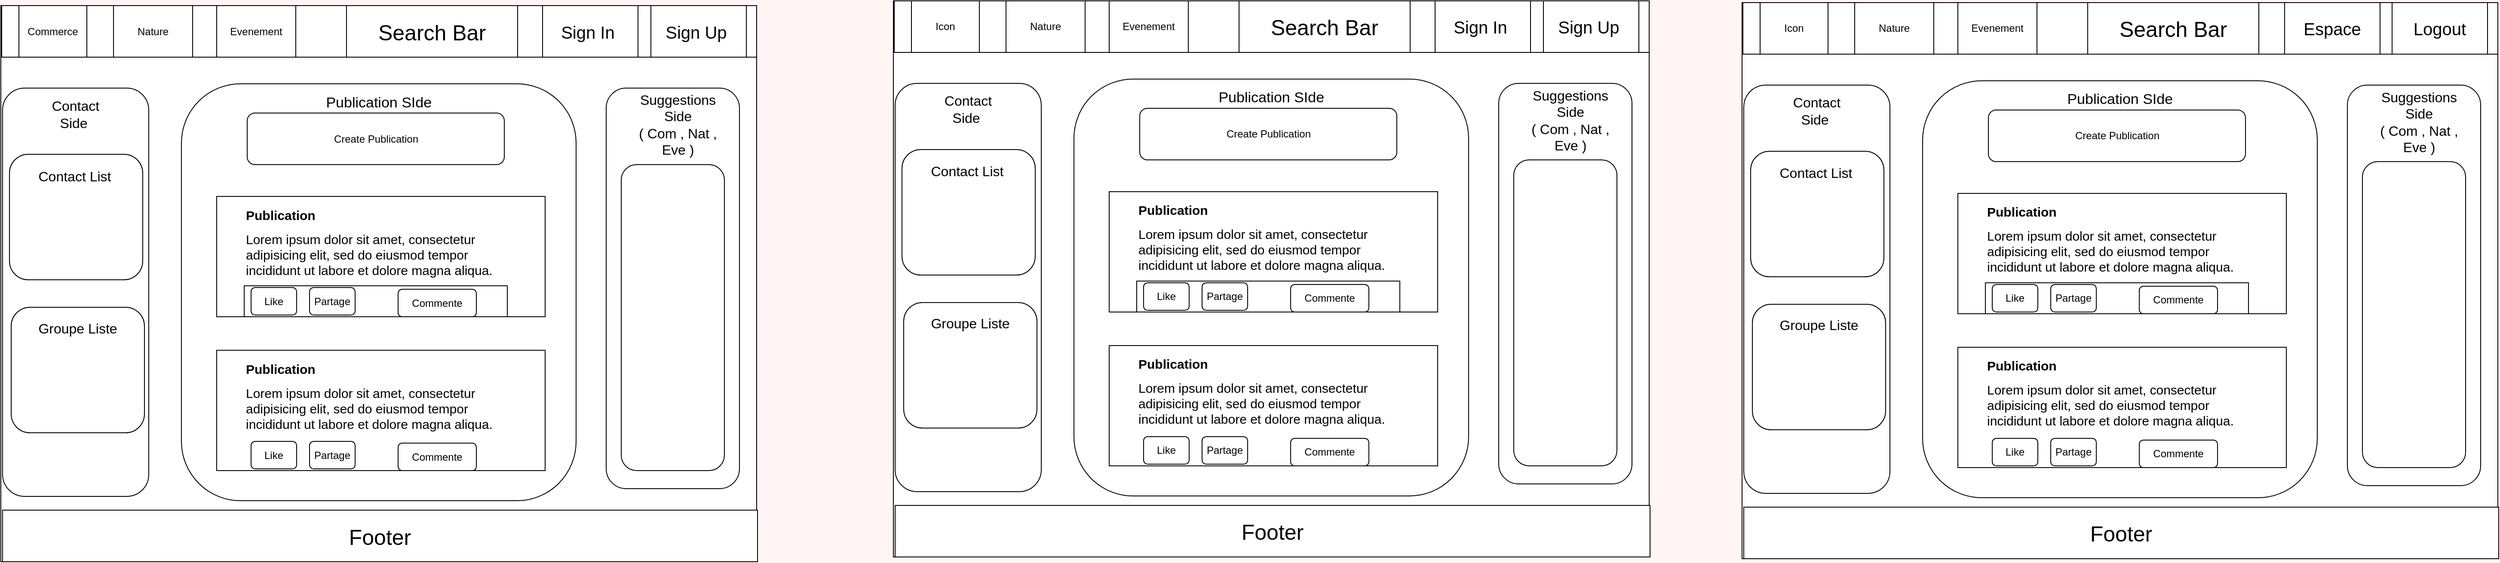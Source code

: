 <mxfile version="16.5.1" type="device" pages="4"><diagram id="fIm-o4GSuqdUkGbgK1NA" name="Home"><mxGraphModel dx="3262" dy="1688" grid="0" gridSize="10" guides="1" tooltips="1" connect="1" arrows="1" fold="1" page="0" pageScale="1" pageWidth="827" pageHeight="1169" background="#FFF5F5" math="0" shadow="0"><root><mxCell id="0"/><mxCell id="1" parent="0"/><mxCell id="oU5WX3SWKK25EKVAaxUx-1" value="" style="rounded=0;whiteSpace=wrap;html=1;" parent="1" vertex="1"><mxGeometry x="-1301" y="-661.5" width="879" height="647" as="geometry"/></mxCell><mxCell id="oU5WX3SWKK25EKVAaxUx-9" value="" style="rounded=1;whiteSpace=wrap;html=1;" parent="1" vertex="1"><mxGeometry x="-1091" y="-570.5" width="459" height="485" as="geometry"/></mxCell><mxCell id="oU5WX3SWKK25EKVAaxUx-17" value="" style="rounded=0;whiteSpace=wrap;html=1;" parent="1" vertex="1"><mxGeometry x="-1050" y="-260.5" width="382" height="140" as="geometry"/></mxCell><mxCell id="oU5WX3SWKK25EKVAaxUx-11" value="" style="rounded=0;whiteSpace=wrap;html=1;" parent="1" vertex="1"><mxGeometry x="-1050" y="-439.5" width="382" height="140" as="geometry"/></mxCell><mxCell id="oU5WX3SWKK25EKVAaxUx-2" value="&lt;font style=&quot;font-size: 25px&quot;&gt;Footer&lt;/font&gt;" style="rounded=0;whiteSpace=wrap;html=1;" parent="1" vertex="1"><mxGeometry x="-1299" y="-74.5" width="878" height="60" as="geometry"/></mxCell><mxCell id="oU5WX3SWKK25EKVAaxUx-3" value="" style="rounded=0;whiteSpace=wrap;html=1;" parent="1" vertex="1"><mxGeometry x="-1300" y="-661.5" width="878" height="60" as="geometry"/></mxCell><mxCell id="oU5WX3SWKK25EKVAaxUx-4" value="&lt;font style=&quot;font-size: 25px&quot;&gt;Search Bar&lt;/font&gt;" style="rounded=0;whiteSpace=wrap;html=1;" parent="1" vertex="1"><mxGeometry x="-899" y="-661.5" width="199" height="60" as="geometry"/></mxCell><mxCell id="oU5WX3SWKK25EKVAaxUx-5" value="&lt;font style=&quot;font-size: 20px&quot;&gt;Sign In&amp;nbsp;&lt;/font&gt;" style="rounded=0;whiteSpace=wrap;html=1;" parent="1" vertex="1"><mxGeometry x="-671" y="-661.5" width="111" height="60" as="geometry"/></mxCell><mxCell id="oU5WX3SWKK25EKVAaxUx-6" value="&lt;font style=&quot;font-size: 20px&quot;&gt;Sign Up&amp;nbsp;&lt;/font&gt;" style="rounded=0;whiteSpace=wrap;html=1;" parent="1" vertex="1"><mxGeometry x="-545" y="-661.5" width="111" height="60" as="geometry"/></mxCell><mxCell id="oU5WX3SWKK25EKVAaxUx-7" value="Commerce" style="rounded=0;whiteSpace=wrap;html=1;" parent="1" vertex="1"><mxGeometry x="-1280" y="-661.5" width="79" height="60" as="geometry"/></mxCell><mxCell id="oU5WX3SWKK25EKVAaxUx-8" value="Nature" style="rounded=0;whiteSpace=wrap;html=1;" parent="1" vertex="1"><mxGeometry x="-1170" y="-661.5" width="92" height="60" as="geometry"/></mxCell><mxCell id="oU5WX3SWKK25EKVAaxUx-10" value="&lt;h1 style=&quot;font-size: 15px&quot;&gt;&lt;span&gt;Publication&lt;/span&gt;&lt;/h1&gt;&lt;h1 style=&quot;font-size: 15px&quot;&gt;&lt;span style=&quot;font-weight: normal&quot;&gt;Lorem ipsum dolor sit amet, consectetur adipisicing elit, sed do eiusmod tempor incididunt ut labore et dolore magna aliqua.&lt;/span&gt;&lt;br&gt;&lt;/h1&gt;" style="text;html=1;strokeColor=none;fillColor=none;spacing=5;spacingTop=-20;whiteSpace=wrap;overflow=hidden;rounded=0;" parent="1" vertex="1"><mxGeometry x="-1021" y="-426.5" width="321" height="95" as="geometry"/></mxCell><mxCell id="oU5WX3SWKK25EKVAaxUx-12" value="" style="rounded=0;whiteSpace=wrap;html=1;" parent="1" vertex="1"><mxGeometry x="-1018" y="-335.5" width="306" height="36" as="geometry"/></mxCell><mxCell id="oU5WX3SWKK25EKVAaxUx-13" value="Like" style="rounded=1;whiteSpace=wrap;html=1;" parent="1" vertex="1"><mxGeometry x="-1010" y="-333.5" width="53" height="32" as="geometry"/></mxCell><mxCell id="oU5WX3SWKK25EKVAaxUx-14" value="Partage" style="rounded=1;whiteSpace=wrap;html=1;" parent="1" vertex="1"><mxGeometry x="-942" y="-333.5" width="53" height="32" as="geometry"/></mxCell><mxCell id="oU5WX3SWKK25EKVAaxUx-15" value="Commente" style="rounded=1;whiteSpace=wrap;html=1;" parent="1" vertex="1"><mxGeometry x="-839" y="-331.5" width="91" height="32" as="geometry"/></mxCell><mxCell id="oU5WX3SWKK25EKVAaxUx-16" value="&lt;h1 style=&quot;font-size: 15px&quot;&gt;&lt;span&gt;Publication&lt;/span&gt;&lt;/h1&gt;&lt;h1 style=&quot;font-size: 15px&quot;&gt;&lt;span style=&quot;font-weight: normal&quot;&gt;Lorem ipsum dolor sit amet, consectetur adipisicing elit, sed do eiusmod tempor incididunt ut labore et dolore magna aliqua.&lt;/span&gt;&lt;br&gt;&lt;/h1&gt;" style="text;html=1;strokeColor=none;fillColor=none;spacing=5;spacingTop=-20;whiteSpace=wrap;overflow=hidden;rounded=0;" parent="1" vertex="1"><mxGeometry x="-1021" y="-247.5" width="321" height="95" as="geometry"/></mxCell><mxCell id="oU5WX3SWKK25EKVAaxUx-18" value="Commente" style="rounded=1;whiteSpace=wrap;html=1;" parent="1" vertex="1"><mxGeometry x="-839" y="-152.5" width="91" height="32" as="geometry"/></mxCell><mxCell id="oU5WX3SWKK25EKVAaxUx-19" value="Partage" style="rounded=1;whiteSpace=wrap;html=1;" parent="1" vertex="1"><mxGeometry x="-942" y="-154.5" width="53" height="32" as="geometry"/></mxCell><mxCell id="oU5WX3SWKK25EKVAaxUx-20" value="Like" style="rounded=1;whiteSpace=wrap;html=1;" parent="1" vertex="1"><mxGeometry x="-1010" y="-154.5" width="53" height="32" as="geometry"/></mxCell><mxCell id="oU5WX3SWKK25EKVAaxUx-22" value="" style="rounded=1;whiteSpace=wrap;html=1;" parent="1" vertex="1"><mxGeometry x="-1299" y="-565.5" width="170" height="475" as="geometry"/></mxCell><mxCell id="oU5WX3SWKK25EKVAaxUx-23" value="&lt;font style=&quot;font-size: 16px&quot;&gt;Contact Side&amp;nbsp;&lt;/font&gt;" style="text;html=1;strokeColor=none;fillColor=none;align=center;verticalAlign=middle;whiteSpace=wrap;rounded=0;" parent="1" vertex="1"><mxGeometry x="-1258" y="-556.5" width="88" height="42" as="geometry"/></mxCell><mxCell id="oU5WX3SWKK25EKVAaxUx-24" value="" style="rounded=1;whiteSpace=wrap;html=1;" parent="1" vertex="1"><mxGeometry x="-1291" y="-488.5" width="155" height="146" as="geometry"/></mxCell><mxCell id="oU5WX3SWKK25EKVAaxUx-25" value="&lt;font style=&quot;font-size: 16px&quot;&gt;Contact List&lt;/font&gt;" style="text;html=1;strokeColor=none;fillColor=none;align=center;verticalAlign=middle;whiteSpace=wrap;rounded=0;" parent="1" vertex="1"><mxGeometry x="-1260" y="-478.5" width="90" height="30" as="geometry"/></mxCell><mxCell id="oU5WX3SWKK25EKVAaxUx-26" value="" style="rounded=1;whiteSpace=wrap;html=1;" parent="1" vertex="1"><mxGeometry x="-1289" y="-310.5" width="155" height="146" as="geometry"/></mxCell><mxCell id="oU5WX3SWKK25EKVAaxUx-27" value="&lt;font style=&quot;font-size: 16px&quot;&gt;Groupe Liste&lt;/font&gt;" style="text;html=1;strokeColor=none;fillColor=none;align=center;verticalAlign=middle;whiteSpace=wrap;rounded=0;" parent="1" vertex="1"><mxGeometry x="-1267" y="-301.5" width="111" height="30" as="geometry"/></mxCell><mxCell id="oU5WX3SWKK25EKVAaxUx-28" value="" style="rounded=1;whiteSpace=wrap;html=1;" parent="1" vertex="1"><mxGeometry x="-597" y="-565.5" width="155" height="466" as="geometry"/></mxCell><mxCell id="oU5WX3SWKK25EKVAaxUx-30" value="Evenement" style="rounded=0;whiteSpace=wrap;html=1;" parent="1" vertex="1"><mxGeometry x="-1050" y="-661.5" width="92" height="60" as="geometry"/></mxCell><mxCell id="oU5WX3SWKK25EKVAaxUx-32" value="&lt;font style=&quot;font-size: 16px&quot;&gt;Suggestions&lt;br&gt;Side&lt;br&gt;( Com , Nat , Eve )&lt;br&gt;&lt;/font&gt;" style="text;html=1;strokeColor=none;fillColor=none;align=center;verticalAlign=middle;whiteSpace=wrap;rounded=0;" parent="1" vertex="1"><mxGeometry x="-572" y="-541.5" width="117" height="37" as="geometry"/></mxCell><mxCell id="oU5WX3SWKK25EKVAaxUx-33" value="" style="rounded=1;whiteSpace=wrap;html=1;" parent="1" vertex="1"><mxGeometry x="-579.5" y="-476.5" width="120" height="356" as="geometry"/></mxCell><mxCell id="oU5WX3SWKK25EKVAaxUx-34" value="Create Publication" style="rounded=1;whiteSpace=wrap;html=1;" parent="1" vertex="1"><mxGeometry x="-1014.5" y="-536.5" width="299" height="60" as="geometry"/></mxCell><mxCell id="lrQUJkQ8D4ShBJaGp-U8-1" value="&lt;font style=&quot;font-size: 17px&quot;&gt;Publication SIde&amp;nbsp;&lt;/font&gt;" style="text;html=1;strokeColor=none;fillColor=none;align=center;verticalAlign=middle;whiteSpace=wrap;rounded=0;" parent="1" vertex="1"><mxGeometry x="-929" y="-563.5" width="140" height="30" as="geometry"/></mxCell><mxCell id="Ko6sZoH1hBbGs67QNxHZ-1" value="" style="rounded=0;whiteSpace=wrap;html=1;" parent="1" vertex="1"><mxGeometry x="-263" y="-667" width="879" height="647" as="geometry"/></mxCell><mxCell id="Ko6sZoH1hBbGs67QNxHZ-2" value="" style="rounded=1;whiteSpace=wrap;html=1;" parent="1" vertex="1"><mxGeometry x="-53" y="-576" width="459" height="485" as="geometry"/></mxCell><mxCell id="Ko6sZoH1hBbGs67QNxHZ-3" value="" style="rounded=0;whiteSpace=wrap;html=1;" parent="1" vertex="1"><mxGeometry x="-12" y="-266" width="382" height="140" as="geometry"/></mxCell><mxCell id="Ko6sZoH1hBbGs67QNxHZ-4" value="" style="rounded=0;whiteSpace=wrap;html=1;" parent="1" vertex="1"><mxGeometry x="-12" y="-445" width="382" height="140" as="geometry"/></mxCell><mxCell id="Ko6sZoH1hBbGs67QNxHZ-5" value="&lt;font style=&quot;font-size: 25px&quot;&gt;Footer&lt;/font&gt;" style="rounded=0;whiteSpace=wrap;html=1;" parent="1" vertex="1"><mxGeometry x="-261" y="-80" width="878" height="60" as="geometry"/></mxCell><mxCell id="Ko6sZoH1hBbGs67QNxHZ-6" value="" style="rounded=0;whiteSpace=wrap;html=1;" parent="1" vertex="1"><mxGeometry x="-262" y="-667" width="878" height="60" as="geometry"/></mxCell><mxCell id="Ko6sZoH1hBbGs67QNxHZ-7" value="&lt;font style=&quot;font-size: 25px&quot;&gt;Search Bar&lt;/font&gt;" style="rounded=0;whiteSpace=wrap;html=1;" parent="1" vertex="1"><mxGeometry x="139" y="-667" width="199" height="60" as="geometry"/></mxCell><mxCell id="Ko6sZoH1hBbGs67QNxHZ-8" value="&lt;font style=&quot;font-size: 20px&quot;&gt;Sign In&amp;nbsp;&lt;/font&gt;" style="rounded=0;whiteSpace=wrap;html=1;" parent="1" vertex="1"><mxGeometry x="367" y="-667" width="111" height="60" as="geometry"/></mxCell><mxCell id="Ko6sZoH1hBbGs67QNxHZ-9" value="&lt;font style=&quot;font-size: 20px&quot;&gt;Sign Up&amp;nbsp;&lt;/font&gt;" style="rounded=0;whiteSpace=wrap;html=1;" parent="1" vertex="1"><mxGeometry x="493" y="-667" width="111" height="60" as="geometry"/></mxCell><mxCell id="Ko6sZoH1hBbGs67QNxHZ-10" value="Icon" style="rounded=0;whiteSpace=wrap;html=1;" parent="1" vertex="1"><mxGeometry x="-242" y="-667" width="79" height="60" as="geometry"/></mxCell><mxCell id="Ko6sZoH1hBbGs67QNxHZ-11" value="Nature" style="rounded=0;whiteSpace=wrap;html=1;" parent="1" vertex="1"><mxGeometry x="-132" y="-667" width="92" height="60" as="geometry"/></mxCell><mxCell id="Ko6sZoH1hBbGs67QNxHZ-12" value="&lt;h1 style=&quot;font-size: 15px&quot;&gt;&lt;span&gt;Publication&lt;/span&gt;&lt;/h1&gt;&lt;h1 style=&quot;font-size: 15px&quot;&gt;&lt;span style=&quot;font-weight: normal&quot;&gt;Lorem ipsum dolor sit amet, consectetur adipisicing elit, sed do eiusmod tempor incididunt ut labore et dolore magna aliqua.&lt;/span&gt;&lt;br&gt;&lt;/h1&gt;" style="text;html=1;strokeColor=none;fillColor=none;spacing=5;spacingTop=-20;whiteSpace=wrap;overflow=hidden;rounded=0;" parent="1" vertex="1"><mxGeometry x="17" y="-432" width="321" height="95" as="geometry"/></mxCell><mxCell id="Ko6sZoH1hBbGs67QNxHZ-13" value="" style="rounded=0;whiteSpace=wrap;html=1;" parent="1" vertex="1"><mxGeometry x="20" y="-341" width="306" height="36" as="geometry"/></mxCell><mxCell id="Ko6sZoH1hBbGs67QNxHZ-14" value="Like" style="rounded=1;whiteSpace=wrap;html=1;" parent="1" vertex="1"><mxGeometry x="28" y="-339" width="53" height="32" as="geometry"/></mxCell><mxCell id="Ko6sZoH1hBbGs67QNxHZ-15" value="Partage" style="rounded=1;whiteSpace=wrap;html=1;" parent="1" vertex="1"><mxGeometry x="96" y="-339" width="53" height="32" as="geometry"/></mxCell><mxCell id="Ko6sZoH1hBbGs67QNxHZ-16" value="Commente" style="rounded=1;whiteSpace=wrap;html=1;" parent="1" vertex="1"><mxGeometry x="199" y="-337" width="91" height="32" as="geometry"/></mxCell><mxCell id="Ko6sZoH1hBbGs67QNxHZ-17" value="&lt;h1 style=&quot;font-size: 15px&quot;&gt;&lt;span&gt;Publication&lt;/span&gt;&lt;/h1&gt;&lt;h1 style=&quot;font-size: 15px&quot;&gt;&lt;span style=&quot;font-weight: normal&quot;&gt;Lorem ipsum dolor sit amet, consectetur adipisicing elit, sed do eiusmod tempor incididunt ut labore et dolore magna aliqua.&lt;/span&gt;&lt;br&gt;&lt;/h1&gt;" style="text;html=1;strokeColor=none;fillColor=none;spacing=5;spacingTop=-20;whiteSpace=wrap;overflow=hidden;rounded=0;" parent="1" vertex="1"><mxGeometry x="17" y="-253" width="321" height="95" as="geometry"/></mxCell><mxCell id="Ko6sZoH1hBbGs67QNxHZ-18" value="Commente" style="rounded=1;whiteSpace=wrap;html=1;" parent="1" vertex="1"><mxGeometry x="199" y="-158" width="91" height="32" as="geometry"/></mxCell><mxCell id="Ko6sZoH1hBbGs67QNxHZ-19" value="Partage" style="rounded=1;whiteSpace=wrap;html=1;" parent="1" vertex="1"><mxGeometry x="96" y="-160" width="53" height="32" as="geometry"/></mxCell><mxCell id="Ko6sZoH1hBbGs67QNxHZ-20" value="Like" style="rounded=1;whiteSpace=wrap;html=1;" parent="1" vertex="1"><mxGeometry x="28" y="-160" width="53" height="32" as="geometry"/></mxCell><mxCell id="Ko6sZoH1hBbGs67QNxHZ-21" value="" style="rounded=1;whiteSpace=wrap;html=1;" parent="1" vertex="1"><mxGeometry x="-261" y="-571" width="170" height="475" as="geometry"/></mxCell><mxCell id="Ko6sZoH1hBbGs67QNxHZ-22" value="&lt;font style=&quot;font-size: 16px&quot;&gt;Contact Side&amp;nbsp;&lt;/font&gt;" style="text;html=1;strokeColor=none;fillColor=none;align=center;verticalAlign=middle;whiteSpace=wrap;rounded=0;" parent="1" vertex="1"><mxGeometry x="-220" y="-562" width="88" height="42" as="geometry"/></mxCell><mxCell id="Ko6sZoH1hBbGs67QNxHZ-23" value="" style="rounded=1;whiteSpace=wrap;html=1;" parent="1" vertex="1"><mxGeometry x="-253" y="-494" width="155" height="146" as="geometry"/></mxCell><mxCell id="Ko6sZoH1hBbGs67QNxHZ-24" value="&lt;font style=&quot;font-size: 16px&quot;&gt;Contact List&lt;/font&gt;" style="text;html=1;strokeColor=none;fillColor=none;align=center;verticalAlign=middle;whiteSpace=wrap;rounded=0;" parent="1" vertex="1"><mxGeometry x="-222" y="-484" width="90" height="30" as="geometry"/></mxCell><mxCell id="Ko6sZoH1hBbGs67QNxHZ-25" value="" style="rounded=1;whiteSpace=wrap;html=1;" parent="1" vertex="1"><mxGeometry x="-251" y="-316" width="155" height="146" as="geometry"/></mxCell><mxCell id="Ko6sZoH1hBbGs67QNxHZ-26" value="&lt;font style=&quot;font-size: 16px&quot;&gt;Groupe Liste&lt;/font&gt;" style="text;html=1;strokeColor=none;fillColor=none;align=center;verticalAlign=middle;whiteSpace=wrap;rounded=0;" parent="1" vertex="1"><mxGeometry x="-229" y="-307" width="111" height="30" as="geometry"/></mxCell><mxCell id="Ko6sZoH1hBbGs67QNxHZ-27" value="" style="rounded=1;whiteSpace=wrap;html=1;" parent="1" vertex="1"><mxGeometry x="441" y="-571" width="155" height="466" as="geometry"/></mxCell><mxCell id="Ko6sZoH1hBbGs67QNxHZ-28" value="Evenement" style="rounded=0;whiteSpace=wrap;html=1;" parent="1" vertex="1"><mxGeometry x="-12" y="-667" width="92" height="60" as="geometry"/></mxCell><mxCell id="Ko6sZoH1hBbGs67QNxHZ-29" value="&lt;font style=&quot;font-size: 16px&quot;&gt;Suggestions&lt;br&gt;Side&lt;br&gt;( Com , Nat , Eve )&lt;br&gt;&lt;/font&gt;" style="text;html=1;strokeColor=none;fillColor=none;align=center;verticalAlign=middle;whiteSpace=wrap;rounded=0;" parent="1" vertex="1"><mxGeometry x="466" y="-547" width="117" height="37" as="geometry"/></mxCell><mxCell id="Ko6sZoH1hBbGs67QNxHZ-30" value="" style="rounded=1;whiteSpace=wrap;html=1;" parent="1" vertex="1"><mxGeometry x="458.5" y="-482" width="120" height="356" as="geometry"/></mxCell><mxCell id="Ko6sZoH1hBbGs67QNxHZ-31" value="Create Publication" style="rounded=1;whiteSpace=wrap;html=1;" parent="1" vertex="1"><mxGeometry x="23.5" y="-542" width="299" height="60" as="geometry"/></mxCell><mxCell id="Ko6sZoH1hBbGs67QNxHZ-32" value="&lt;font style=&quot;font-size: 17px&quot;&gt;Publication SIde&amp;nbsp;&lt;/font&gt;" style="text;html=1;strokeColor=none;fillColor=none;align=center;verticalAlign=middle;whiteSpace=wrap;rounded=0;" parent="1" vertex="1"><mxGeometry x="109" y="-569" width="140" height="30" as="geometry"/></mxCell><mxCell id="Ko6sZoH1hBbGs67QNxHZ-33" value="" style="rounded=0;whiteSpace=wrap;html=1;" parent="1" vertex="1"><mxGeometry x="724" y="-665" width="879" height="647" as="geometry"/></mxCell><mxCell id="Ko6sZoH1hBbGs67QNxHZ-34" value="" style="rounded=1;whiteSpace=wrap;html=1;" parent="1" vertex="1"><mxGeometry x="934" y="-574" width="459" height="485" as="geometry"/></mxCell><mxCell id="Ko6sZoH1hBbGs67QNxHZ-35" value="" style="rounded=0;whiteSpace=wrap;html=1;" parent="1" vertex="1"><mxGeometry x="975" y="-264" width="382" height="140" as="geometry"/></mxCell><mxCell id="Ko6sZoH1hBbGs67QNxHZ-36" value="" style="rounded=0;whiteSpace=wrap;html=1;" parent="1" vertex="1"><mxGeometry x="975" y="-443" width="382" height="140" as="geometry"/></mxCell><mxCell id="Ko6sZoH1hBbGs67QNxHZ-37" value="&lt;font style=&quot;font-size: 25px&quot;&gt;Footer&lt;/font&gt;" style="rounded=0;whiteSpace=wrap;html=1;" parent="1" vertex="1"><mxGeometry x="726" y="-78" width="878" height="60" as="geometry"/></mxCell><mxCell id="Ko6sZoH1hBbGs67QNxHZ-38" value="" style="rounded=0;whiteSpace=wrap;html=1;" parent="1" vertex="1"><mxGeometry x="725" y="-665" width="878" height="60" as="geometry"/></mxCell><mxCell id="Ko6sZoH1hBbGs67QNxHZ-39" value="&lt;font style=&quot;font-size: 25px&quot;&gt;Search Bar&lt;/font&gt;" style="rounded=0;whiteSpace=wrap;html=1;" parent="1" vertex="1"><mxGeometry x="1126" y="-665" width="199" height="60" as="geometry"/></mxCell><mxCell id="Ko6sZoH1hBbGs67QNxHZ-40" value="&lt;font style=&quot;font-size: 20px&quot;&gt;Espace&lt;/font&gt;" style="rounded=0;whiteSpace=wrap;html=1;" parent="1" vertex="1"><mxGeometry x="1355" y="-665" width="111" height="60" as="geometry"/></mxCell><mxCell id="Ko6sZoH1hBbGs67QNxHZ-41" value="&lt;font style=&quot;font-size: 20px&quot;&gt;Logout&lt;/font&gt;" style="rounded=0;whiteSpace=wrap;html=1;" parent="1" vertex="1"><mxGeometry x="1480" y="-665" width="111" height="60" as="geometry"/></mxCell><mxCell id="Ko6sZoH1hBbGs67QNxHZ-42" value="Icon" style="rounded=0;whiteSpace=wrap;html=1;" parent="1" vertex="1"><mxGeometry x="745" y="-665" width="79" height="60" as="geometry"/></mxCell><mxCell id="Ko6sZoH1hBbGs67QNxHZ-43" value="Nature" style="rounded=0;whiteSpace=wrap;html=1;" parent="1" vertex="1"><mxGeometry x="855" y="-665" width="92" height="60" as="geometry"/></mxCell><mxCell id="Ko6sZoH1hBbGs67QNxHZ-44" value="&lt;h1 style=&quot;font-size: 15px&quot;&gt;&lt;span&gt;Publication&lt;/span&gt;&lt;/h1&gt;&lt;h1 style=&quot;font-size: 15px&quot;&gt;&lt;span style=&quot;font-weight: normal&quot;&gt;Lorem ipsum dolor sit amet, consectetur adipisicing elit, sed do eiusmod tempor incididunt ut labore et dolore magna aliqua.&lt;/span&gt;&lt;br&gt;&lt;/h1&gt;" style="text;html=1;strokeColor=none;fillColor=none;spacing=5;spacingTop=-20;whiteSpace=wrap;overflow=hidden;rounded=0;" parent="1" vertex="1"><mxGeometry x="1004" y="-430" width="321" height="95" as="geometry"/></mxCell><mxCell id="Ko6sZoH1hBbGs67QNxHZ-45" value="" style="rounded=0;whiteSpace=wrap;html=1;" parent="1" vertex="1"><mxGeometry x="1007" y="-339" width="306" height="36" as="geometry"/></mxCell><mxCell id="Ko6sZoH1hBbGs67QNxHZ-46" value="Like" style="rounded=1;whiteSpace=wrap;html=1;" parent="1" vertex="1"><mxGeometry x="1015" y="-337" width="53" height="32" as="geometry"/></mxCell><mxCell id="Ko6sZoH1hBbGs67QNxHZ-47" value="Partage" style="rounded=1;whiteSpace=wrap;html=1;" parent="1" vertex="1"><mxGeometry x="1083" y="-337" width="53" height="32" as="geometry"/></mxCell><mxCell id="Ko6sZoH1hBbGs67QNxHZ-48" value="Commente" style="rounded=1;whiteSpace=wrap;html=1;" parent="1" vertex="1"><mxGeometry x="1186" y="-335" width="91" height="32" as="geometry"/></mxCell><mxCell id="Ko6sZoH1hBbGs67QNxHZ-49" value="&lt;h1 style=&quot;font-size: 15px&quot;&gt;&lt;span&gt;Publication&lt;/span&gt;&lt;/h1&gt;&lt;h1 style=&quot;font-size: 15px&quot;&gt;&lt;span style=&quot;font-weight: normal&quot;&gt;Lorem ipsum dolor sit amet, consectetur adipisicing elit, sed do eiusmod tempor incididunt ut labore et dolore magna aliqua.&lt;/span&gt;&lt;br&gt;&lt;/h1&gt;" style="text;html=1;strokeColor=none;fillColor=none;spacing=5;spacingTop=-20;whiteSpace=wrap;overflow=hidden;rounded=0;" parent="1" vertex="1"><mxGeometry x="1004" y="-251" width="321" height="95" as="geometry"/></mxCell><mxCell id="Ko6sZoH1hBbGs67QNxHZ-50" value="Commente" style="rounded=1;whiteSpace=wrap;html=1;" parent="1" vertex="1"><mxGeometry x="1186" y="-156" width="91" height="32" as="geometry"/></mxCell><mxCell id="Ko6sZoH1hBbGs67QNxHZ-51" value="Partage" style="rounded=1;whiteSpace=wrap;html=1;" parent="1" vertex="1"><mxGeometry x="1083" y="-158" width="53" height="32" as="geometry"/></mxCell><mxCell id="Ko6sZoH1hBbGs67QNxHZ-52" value="Like" style="rounded=1;whiteSpace=wrap;html=1;" parent="1" vertex="1"><mxGeometry x="1015" y="-158" width="53" height="32" as="geometry"/></mxCell><mxCell id="Ko6sZoH1hBbGs67QNxHZ-53" value="" style="rounded=1;whiteSpace=wrap;html=1;" parent="1" vertex="1"><mxGeometry x="726" y="-569" width="170" height="475" as="geometry"/></mxCell><mxCell id="Ko6sZoH1hBbGs67QNxHZ-54" value="&lt;font style=&quot;font-size: 16px&quot;&gt;Contact Side&amp;nbsp;&lt;/font&gt;" style="text;html=1;strokeColor=none;fillColor=none;align=center;verticalAlign=middle;whiteSpace=wrap;rounded=0;" parent="1" vertex="1"><mxGeometry x="767" y="-560" width="88" height="42" as="geometry"/></mxCell><mxCell id="Ko6sZoH1hBbGs67QNxHZ-55" value="" style="rounded=1;whiteSpace=wrap;html=1;" parent="1" vertex="1"><mxGeometry x="734" y="-492" width="155" height="146" as="geometry"/></mxCell><mxCell id="Ko6sZoH1hBbGs67QNxHZ-56" value="&lt;font style=&quot;font-size: 16px&quot;&gt;Contact List&lt;/font&gt;" style="text;html=1;strokeColor=none;fillColor=none;align=center;verticalAlign=middle;whiteSpace=wrap;rounded=0;" parent="1" vertex="1"><mxGeometry x="765" y="-482" width="90" height="30" as="geometry"/></mxCell><mxCell id="Ko6sZoH1hBbGs67QNxHZ-57" value="" style="rounded=1;whiteSpace=wrap;html=1;" parent="1" vertex="1"><mxGeometry x="736" y="-314" width="155" height="146" as="geometry"/></mxCell><mxCell id="Ko6sZoH1hBbGs67QNxHZ-58" value="&lt;font style=&quot;font-size: 16px&quot;&gt;Groupe Liste&lt;/font&gt;" style="text;html=1;strokeColor=none;fillColor=none;align=center;verticalAlign=middle;whiteSpace=wrap;rounded=0;" parent="1" vertex="1"><mxGeometry x="758" y="-305" width="111" height="30" as="geometry"/></mxCell><mxCell id="Ko6sZoH1hBbGs67QNxHZ-59" value="" style="rounded=1;whiteSpace=wrap;html=1;" parent="1" vertex="1"><mxGeometry x="1428" y="-569" width="155" height="466" as="geometry"/></mxCell><mxCell id="Ko6sZoH1hBbGs67QNxHZ-60" value="Evenement" style="rounded=0;whiteSpace=wrap;html=1;" parent="1" vertex="1"><mxGeometry x="975" y="-665" width="92" height="60" as="geometry"/></mxCell><mxCell id="Ko6sZoH1hBbGs67QNxHZ-61" value="&lt;font style=&quot;font-size: 16px&quot;&gt;Suggestions&lt;br&gt;Side&lt;br&gt;( Com , Nat , Eve )&lt;br&gt;&lt;/font&gt;" style="text;html=1;strokeColor=none;fillColor=none;align=center;verticalAlign=middle;whiteSpace=wrap;rounded=0;" parent="1" vertex="1"><mxGeometry x="1453" y="-545" width="117" height="37" as="geometry"/></mxCell><mxCell id="Ko6sZoH1hBbGs67QNxHZ-62" value="" style="rounded=1;whiteSpace=wrap;html=1;" parent="1" vertex="1"><mxGeometry x="1445.5" y="-480" width="120" height="356" as="geometry"/></mxCell><mxCell id="Ko6sZoH1hBbGs67QNxHZ-63" value="Create Publication" style="rounded=1;whiteSpace=wrap;html=1;" parent="1" vertex="1"><mxGeometry x="1010.5" y="-540" width="299" height="60" as="geometry"/></mxCell><mxCell id="Ko6sZoH1hBbGs67QNxHZ-64" value="&lt;font style=&quot;font-size: 17px&quot;&gt;Publication SIde&amp;nbsp;&lt;/font&gt;" style="text;html=1;strokeColor=none;fillColor=none;align=center;verticalAlign=middle;whiteSpace=wrap;rounded=0;" parent="1" vertex="1"><mxGeometry x="1096" y="-567" width="140" height="30" as="geometry"/></mxCell></root></mxGraphModel></diagram><diagram id="mFEzlpPhqgSWEVRNPIoO" name="Accueil"><mxGraphModel dx="2062" dy="1288" grid="0" gridSize="10" guides="1" tooltips="1" connect="1" arrows="1" fold="1" page="0" pageScale="1" pageWidth="827" pageHeight="1169" math="0" shadow="0"><root><mxCell id="9gA7Doy-MipJl7nizF1x-0"/><mxCell id="9gA7Doy-MipJl7nizF1x-1" parent="9gA7Doy-MipJl7nizF1x-0"/><mxCell id="9gA7Doy-MipJl7nizF1x-2" value="" style="rounded=1;whiteSpace=wrap;html=1;" parent="9gA7Doy-MipJl7nizF1x-1" vertex="1"><mxGeometry x="-34" y="-359" width="1050" height="1050" as="geometry"/></mxCell><mxCell id="sFxGGBleVX9dJwdDqlDW-0" style="edgeStyle=orthogonalEdgeStyle;rounded=0;orthogonalLoop=1;jettySize=auto;html=1;exitX=1;exitY=0.5;exitDx=0;exitDy=0;entryX=0;entryY=0.5;entryDx=0;entryDy=0;" parent="9gA7Doy-MipJl7nizF1x-1" source="9gA7Doy-MipJl7nizF1x-3" target="9gA7Doy-MipJl7nizF1x-7" edge="1"><mxGeometry relative="1" as="geometry"/></mxCell><mxCell id="sFxGGBleVX9dJwdDqlDW-1" style="edgeStyle=orthogonalEdgeStyle;rounded=0;orthogonalLoop=1;jettySize=auto;html=1;exitX=1;exitY=0.5;exitDx=0;exitDy=0;entryX=0;entryY=0.5;entryDx=0;entryDy=0;" parent="9gA7Doy-MipJl7nizF1x-1" source="9gA7Doy-MipJl7nizF1x-3" target="9gA7Doy-MipJl7nizF1x-8" edge="1"><mxGeometry relative="1" as="geometry"><Array as="points"><mxPoint x="230" y="112"/><mxPoint x="230" y="58"/></Array></mxGeometry></mxCell><mxCell id="sFxGGBleVX9dJwdDqlDW-2" style="edgeStyle=orthogonalEdgeStyle;rounded=0;orthogonalLoop=1;jettySize=auto;html=1;exitX=1;exitY=0.5;exitDx=0;exitDy=0;entryX=0;entryY=0.5;entryDx=0;entryDy=0;" parent="9gA7Doy-MipJl7nizF1x-1" source="9gA7Doy-MipJl7nizF1x-3" target="9gA7Doy-MipJl7nizF1x-9" edge="1"><mxGeometry relative="1" as="geometry"/></mxCell><mxCell id="9gA7Doy-MipJl7nizF1x-3" value="Home&lt;br&gt;Consulter les derniers Publications Public" style="ellipse;whiteSpace=wrap;html=1;" parent="9gA7Doy-MipJl7nizF1x-1" vertex="1"><mxGeometry x="-1" y="68" width="184" height="88" as="geometry"/></mxCell><mxCell id="9gA7Doy-MipJl7nizF1x-5" style="edgeStyle=orthogonalEdgeStyle;rounded=0;orthogonalLoop=1;jettySize=auto;html=1;exitX=1;exitY=0.333;exitDx=0;exitDy=0;exitPerimeter=0;entryX=0;entryY=0.5;entryDx=0;entryDy=0;" parent="9gA7Doy-MipJl7nizF1x-1" source="9gA7Doy-MipJl7nizF1x-4" target="9gA7Doy-MipJl7nizF1x-3" edge="1"><mxGeometry relative="1" as="geometry"/></mxCell><mxCell id="9gA7Doy-MipJl7nizF1x-4" value="User" style="shape=umlActor;verticalLabelPosition=bottom;verticalAlign=top;html=1;outlineConnect=0;" parent="9gA7Doy-MipJl7nizF1x-1" vertex="1"><mxGeometry x="-265" y="17" width="97" height="170" as="geometry"/></mxCell><mxCell id="8_SqDOCzOAFHTf8Mitgj-0" style="rounded=0;orthogonalLoop=1;jettySize=auto;html=1;exitX=1;exitY=0;exitDx=0;exitDy=0;entryX=0;entryY=1;entryDx=0;entryDy=0;dashed=1;" parent="9gA7Doy-MipJl7nizF1x-1" source="9gA7Doy-MipJl7nizF1x-7" target="sFxGGBleVX9dJwdDqlDW-8" edge="1"><mxGeometry relative="1" as="geometry"/></mxCell><mxCell id="9gA7Doy-MipJl7nizF1x-7" value="Créer une publication" style="ellipse;whiteSpace=wrap;html=1;" parent="9gA7Doy-MipJl7nizF1x-1" vertex="1"><mxGeometry x="278" y="-109" width="184" height="88" as="geometry"/></mxCell><mxCell id="0lk3CS8eDT25ZA3xxFUR-1" style="edgeStyle=orthogonalEdgeStyle;rounded=0;orthogonalLoop=1;jettySize=auto;html=1;exitX=1;exitY=0.5;exitDx=0;exitDy=0;entryX=0;entryY=0.5;entryDx=0;entryDy=0;" parent="9gA7Doy-MipJl7nizF1x-1" source="9gA7Doy-MipJl7nizF1x-8" target="0lk3CS8eDT25ZA3xxFUR-0" edge="1"><mxGeometry relative="1" as="geometry"/></mxCell><mxCell id="9gA7Doy-MipJl7nizF1x-8" value="Liker une publication" style="ellipse;whiteSpace=wrap;html=1;" parent="9gA7Doy-MipJl7nizF1x-1" vertex="1"><mxGeometry x="303" y="14" width="184" height="88" as="geometry"/></mxCell><mxCell id="sFxGGBleVX9dJwdDqlDW-6" style="edgeStyle=orthogonalEdgeStyle;rounded=0;orthogonalLoop=1;jettySize=auto;html=1;exitX=1;exitY=0.5;exitDx=0;exitDy=0;entryX=0;entryY=0.5;entryDx=0;entryDy=0;" parent="9gA7Doy-MipJl7nizF1x-1" source="9gA7Doy-MipJl7nizF1x-9" target="sFxGGBleVX9dJwdDqlDW-5" edge="1"><mxGeometry relative="1" as="geometry"/></mxCell><mxCell id="sFxGGBleVX9dJwdDqlDW-7" style="edgeStyle=orthogonalEdgeStyle;rounded=0;orthogonalLoop=1;jettySize=auto;html=1;exitX=1;exitY=0.5;exitDx=0;exitDy=0;entryX=0;entryY=0.5;entryDx=0;entryDy=0;" parent="9gA7Doy-MipJl7nizF1x-1" source="9gA7Doy-MipJl7nizF1x-9" target="sFxGGBleVX9dJwdDqlDW-4" edge="1"><mxGeometry relative="1" as="geometry"/></mxCell><mxCell id="9gA7Doy-MipJl7nizF1x-9" value="Consulter les commentaires d'une publication&amp;nbsp;" style="ellipse;whiteSpace=wrap;html=1;" parent="9gA7Doy-MipJl7nizF1x-1" vertex="1"><mxGeometry x="278" y="183" width="194" height="88" as="geometry"/></mxCell><mxCell id="sFxGGBleVX9dJwdDqlDW-4" value="Commenter la publication" style="ellipse;whiteSpace=wrap;html=1;" parent="9gA7Doy-MipJl7nizF1x-1" vertex="1"><mxGeometry x="548" y="142" width="184" height="88" as="geometry"/></mxCell><mxCell id="sFxGGBleVX9dJwdDqlDW-5" value="Liker un commentaire" style="ellipse;whiteSpace=wrap;html=1;" parent="9gA7Doy-MipJl7nizF1x-1" vertex="1"><mxGeometry x="548" y="267" width="184" height="88" as="geometry"/></mxCell><mxCell id="sFxGGBleVX9dJwdDqlDW-8" value="Ajouter des images&amp;nbsp;" style="ellipse;whiteSpace=wrap;html=1;" parent="9gA7Doy-MipJl7nizF1x-1" vertex="1"><mxGeometry x="517" y="-220" width="145" height="82" as="geometry"/></mxCell><mxCell id="0lk3CS8eDT25ZA3xxFUR-0" value="Unlike une publication&amp;nbsp;" style="ellipse;whiteSpace=wrap;html=1;" parent="9gA7Doy-MipJl7nizF1x-1" vertex="1"><mxGeometry x="576" y="14" width="184" height="88" as="geometry"/></mxCell></root></mxGraphModel></diagram><diagram id="Pl7c1Rr_p4VZkU4tAlgD" name="Contact"><mxGraphModel dx="3170" dy="1480" grid="0" gridSize="10" guides="1" tooltips="1" connect="1" arrows="1" fold="1" page="0" pageScale="1" pageWidth="827" pageHeight="1169" math="0" shadow="0"><root><mxCell id="EUPZaXHHZNh_rbEwSHNw-0"/><mxCell id="EUPZaXHHZNh_rbEwSHNw-1" parent="EUPZaXHHZNh_rbEwSHNw-0"/><mxCell id="Na1oAB-wX55Q8M_-Gtym-0" value="" style="rounded=1;whiteSpace=wrap;html=1;" vertex="1" parent="EUPZaXHHZNh_rbEwSHNw-1"><mxGeometry x="126" y="72" width="1206" height="1339" as="geometry"/></mxCell><mxCell id="Na1oAB-wX55Q8M_-Gtym-1" style="edgeStyle=orthogonalEdgeStyle;rounded=0;orthogonalLoop=1;jettySize=auto;html=1;exitX=1;exitY=0.5;exitDx=0;exitDy=0;entryX=0;entryY=0.5;entryDx=0;entryDy=0;fontSize=17;" edge="1" parent="EUPZaXHHZNh_rbEwSHNw-1" target="Na1oAB-wX55Q8M_-Gtym-6"><mxGeometry relative="1" as="geometry"><mxPoint x="81" y="372.0" as="sourcePoint"/><Array as="points"><mxPoint x="183" y="372"/><mxPoint x="183" y="340"/></Array></mxGeometry></mxCell><mxCell id="Na1oAB-wX55Q8M_-Gtym-2" style="edgeStyle=orthogonalEdgeStyle;rounded=0;orthogonalLoop=1;jettySize=auto;html=1;exitX=1;exitY=0.5;exitDx=0;exitDy=0;entryX=0;entryY=0.5;entryDx=0;entryDy=0;fontSize=17;" edge="1" parent="EUPZaXHHZNh_rbEwSHNw-1" target="Na1oAB-wX55Q8M_-Gtym-9"><mxGeometry relative="1" as="geometry"><Array as="points"><mxPoint x="182" y="372"/><mxPoint x="182" y="640"/></Array><mxPoint x="81" y="372.0" as="sourcePoint"/></mxGeometry></mxCell><mxCell id="Na1oAB-wX55Q8M_-Gtym-3" style="edgeStyle=orthogonalEdgeStyle;rounded=0;orthogonalLoop=1;jettySize=auto;html=1;exitX=1;exitY=0.333;exitDx=0;exitDy=0;exitPerimeter=0;entryX=0;entryY=0.5;entryDx=0;entryDy=0;" edge="1" parent="EUPZaXHHZNh_rbEwSHNw-1" source="Na1oAB-wX55Q8M_-Gtym-4" target="Na1oAB-wX55Q8M_-Gtym-31"><mxGeometry relative="1" as="geometry"><Array as="points"><mxPoint x="182" y="372"/><mxPoint x="182" y="1168"/></Array></mxGeometry></mxCell><mxCell id="Na1oAB-wX55Q8M_-Gtym-4" value="User&amp;nbsp;&lt;br&gt;Authentifié" style="shape=umlActor;verticalLabelPosition=bottom;verticalAlign=top;html=1;outlineConnect=0;fontSize=17;" vertex="1" parent="EUPZaXHHZNh_rbEwSHNw-1"><mxGeometry x="-21" y="306" width="88" height="194" as="geometry"/></mxCell><mxCell id="Na1oAB-wX55Q8M_-Gtym-5" style="edgeStyle=orthogonalEdgeStyle;rounded=0;orthogonalLoop=1;jettySize=auto;html=1;exitX=1;exitY=0.5;exitDx=0;exitDy=0;fontSize=17;" edge="1" parent="EUPZaXHHZNh_rbEwSHNw-1" source="Na1oAB-wX55Q8M_-Gtym-6" target="Na1oAB-wX55Q8M_-Gtym-13"><mxGeometry relative="1" as="geometry"/></mxCell><mxCell id="Na1oAB-wX55Q8M_-Gtym-6" value="Consulter la liste des contacts de l'user&amp;nbsp;" style="ellipse;whiteSpace=wrap;html=1;fontSize=17;" vertex="1" parent="EUPZaXHHZNh_rbEwSHNw-1"><mxGeometry x="233" y="285" width="240" height="110" as="geometry"/></mxCell><mxCell id="Na1oAB-wX55Q8M_-Gtym-7" style="edgeStyle=orthogonalEdgeStyle;rounded=0;orthogonalLoop=1;jettySize=auto;html=1;exitX=1;exitY=0.5;exitDx=0;exitDy=0;entryX=0;entryY=0.5;entryDx=0;entryDy=0;fontSize=17;" edge="1" parent="EUPZaXHHZNh_rbEwSHNw-1" source="Na1oAB-wX55Q8M_-Gtym-9" target="Na1oAB-wX55Q8M_-Gtym-18"><mxGeometry relative="1" as="geometry"/></mxCell><mxCell id="Na1oAB-wX55Q8M_-Gtym-8" style="edgeStyle=orthogonalEdgeStyle;rounded=0;orthogonalLoop=1;jettySize=auto;html=1;exitX=1;exitY=0.5;exitDx=0;exitDy=0;entryX=0;entryY=0.5;entryDx=0;entryDy=0;fontSize=17;" edge="1" parent="EUPZaXHHZNh_rbEwSHNw-1" source="Na1oAB-wX55Q8M_-Gtym-9" target="Na1oAB-wX55Q8M_-Gtym-19"><mxGeometry relative="1" as="geometry"><Array as="points"><mxPoint x="515" y="640"/><mxPoint x="515" y="826"/></Array></mxGeometry></mxCell><mxCell id="Na1oAB-wX55Q8M_-Gtym-9" value="Consulter la liste des suggestions de contacts&amp;nbsp;" style="ellipse;whiteSpace=wrap;html=1;strokeWidth=0;perimeterSpacing=7;fontSize=17;" vertex="1" parent="EUPZaXHHZNh_rbEwSHNw-1"><mxGeometry x="235" y="585" width="240" height="110" as="geometry"/></mxCell><mxCell id="Na1oAB-wX55Q8M_-Gtym-10" style="edgeStyle=orthogonalEdgeStyle;rounded=0;orthogonalLoop=1;jettySize=auto;html=1;exitX=1;exitY=0.5;exitDx=0;exitDy=0;fontSize=17;" edge="1" parent="EUPZaXHHZNh_rbEwSHNw-1" source="Na1oAB-wX55Q8M_-Gtym-13" target="Na1oAB-wX55Q8M_-Gtym-14"><mxGeometry relative="1" as="geometry"/></mxCell><mxCell id="Na1oAB-wX55Q8M_-Gtym-11" style="edgeStyle=orthogonalEdgeStyle;rounded=0;orthogonalLoop=1;jettySize=auto;html=1;exitX=1;exitY=0.5;exitDx=0;exitDy=0;entryX=0;entryY=0.5;entryDx=0;entryDy=0;fontSize=17;" edge="1" parent="EUPZaXHHZNh_rbEwSHNw-1" source="Na1oAB-wX55Q8M_-Gtym-13" target="Na1oAB-wX55Q8M_-Gtym-15"><mxGeometry relative="1" as="geometry"><Array as="points"><mxPoint x="886" y="340"/><mxPoint x="886" y="487"/></Array></mxGeometry></mxCell><mxCell id="Na1oAB-wX55Q8M_-Gtym-12" style="edgeStyle=orthogonalEdgeStyle;rounded=0;orthogonalLoop=1;jettySize=auto;html=1;exitX=0.513;exitY=0.063;exitDx=0;exitDy=0;exitPerimeter=0;entryX=0.486;entryY=0.946;entryDx=0;entryDy=0;entryPerimeter=0;" edge="1" parent="EUPZaXHHZNh_rbEwSHNw-1" source="Na1oAB-wX55Q8M_-Gtym-13" target="Na1oAB-wX55Q8M_-Gtym-32"><mxGeometry relative="1" as="geometry"/></mxCell><mxCell id="Na1oAB-wX55Q8M_-Gtym-13" value="Accéder au profile d'un contact" style="ellipse;whiteSpace=wrap;html=1;strokeWidth=0;perimeterSpacing=7;fontSize=17;" vertex="1" parent="EUPZaXHHZNh_rbEwSHNw-1"><mxGeometry x="590" y="285" width="240" height="110" as="geometry"/></mxCell><mxCell id="Na1oAB-wX55Q8M_-Gtym-14" value="Supprimer le contact" style="ellipse;whiteSpace=wrap;html=1;strokeWidth=0;perimeterSpacing=7;fontSize=17;" vertex="1" parent="EUPZaXHHZNh_rbEwSHNw-1"><mxGeometry x="936" y="285" width="240" height="110" as="geometry"/></mxCell><mxCell id="Na1oAB-wX55Q8M_-Gtym-15" value="Consulter les publications du contact" style="ellipse;whiteSpace=wrap;html=1;strokeWidth=0;perimeterSpacing=7;fontSize=17;" vertex="1" parent="EUPZaXHHZNh_rbEwSHNw-1"><mxGeometry x="942" y="432" width="240" height="110" as="geometry"/></mxCell><mxCell id="Na1oAB-wX55Q8M_-Gtym-16" style="edgeStyle=orthogonalEdgeStyle;rounded=0;orthogonalLoop=1;jettySize=auto;html=1;exitX=1;exitY=0.5;exitDx=0;exitDy=0;fontSize=17;" edge="1" parent="EUPZaXHHZNh_rbEwSHNw-1" source="Na1oAB-wX55Q8M_-Gtym-18" target="Na1oAB-wX55Q8M_-Gtym-20"><mxGeometry relative="1" as="geometry"/></mxCell><mxCell id="Na1oAB-wX55Q8M_-Gtym-17" style="edgeStyle=orthogonalEdgeStyle;rounded=0;orthogonalLoop=1;jettySize=auto;html=1;exitX=0.5;exitY=1;exitDx=0;exitDy=0;entryX=0.5;entryY=0;entryDx=0;entryDy=0;fontSize=17;" edge="1" parent="EUPZaXHHZNh_rbEwSHNw-1" source="Na1oAB-wX55Q8M_-Gtym-18" target="Na1oAB-wX55Q8M_-Gtym-19"><mxGeometry relative="1" as="geometry"/></mxCell><mxCell id="Na1oAB-wX55Q8M_-Gtym-18" value="Accéder au profil d'un user" style="ellipse;whiteSpace=wrap;html=1;strokeWidth=0;perimeterSpacing=7;fontSize=17;" vertex="1" parent="EUPZaXHHZNh_rbEwSHNw-1"><mxGeometry x="565" y="585" width="240" height="110" as="geometry"/></mxCell><mxCell id="Na1oAB-wX55Q8M_-Gtym-19" value="Envoyer une demande d'invitation à l'user&amp;nbsp;" style="ellipse;whiteSpace=wrap;html=1;strokeWidth=0;perimeterSpacing=7;fontSize=17;" vertex="1" parent="EUPZaXHHZNh_rbEwSHNw-1"><mxGeometry x="565" y="771" width="240" height="110" as="geometry"/></mxCell><mxCell id="Na1oAB-wX55Q8M_-Gtym-20" value="Consulter les publications de l'user&amp;nbsp;" style="ellipse;whiteSpace=wrap;html=1;strokeWidth=0;perimeterSpacing=7;fontSize=17;" vertex="1" parent="EUPZaXHHZNh_rbEwSHNw-1"><mxGeometry x="932" y="585" width="240" height="110" as="geometry"/></mxCell><mxCell id="Na1oAB-wX55Q8M_-Gtym-21" value="Consulter la liste des demandes d'invitation envoyés par l'user&amp;nbsp;" style="ellipse;whiteSpace=wrap;html=1;fontSize=17;" vertex="1" parent="EUPZaXHHZNh_rbEwSHNw-1"><mxGeometry x="233" y="928" width="240" height="110" as="geometry"/></mxCell><mxCell id="Na1oAB-wX55Q8M_-Gtym-22" value="Consulter la liste des demandes d'invitation envoyés par l'user&amp;nbsp;" style="ellipse;whiteSpace=wrap;html=1;fontSize=17;" vertex="1" parent="EUPZaXHHZNh_rbEwSHNw-1"><mxGeometry x="233" y="928" width="240" height="110" as="geometry"/></mxCell><mxCell id="Na1oAB-wX55Q8M_-Gtym-23" style="edgeStyle=orthogonalEdgeStyle;rounded=0;orthogonalLoop=1;jettySize=auto;html=1;exitX=1;exitY=0.5;exitDx=0;exitDy=0;" edge="1" parent="EUPZaXHHZNh_rbEwSHNw-1" source="Na1oAB-wX55Q8M_-Gtym-24" target="Na1oAB-wX55Q8M_-Gtym-33"><mxGeometry relative="1" as="geometry"/></mxCell><mxCell id="Na1oAB-wX55Q8M_-Gtym-24" value="Consulter la liste des demandes d'invitation envoyés par l'user&amp;nbsp;" style="ellipse;whiteSpace=wrap;html=1;fontSize=17;" vertex="1" parent="EUPZaXHHZNh_rbEwSHNw-1"><mxGeometry x="233" y="928" width="240" height="110" as="geometry"/></mxCell><mxCell id="Na1oAB-wX55Q8M_-Gtym-25" value="Consulter la liste des demandes envoyés par l'user&amp;nbsp;" style="ellipse;whiteSpace=wrap;html=1;strokeWidth=0;perimeterSpacing=7;fontSize=17;" vertex="1" parent="EUPZaXHHZNh_rbEwSHNw-1"><mxGeometry x="233" y="928" width="240" height="110" as="geometry"/></mxCell><mxCell id="Na1oAB-wX55Q8M_-Gtym-26" style="edgeStyle=orthogonalEdgeStyle;rounded=0;orthogonalLoop=1;jettySize=auto;html=1;exitX=1;exitY=0.5;exitDx=0;exitDy=0;entryX=0;entryY=0.5;entryDx=0;entryDy=0;fontSize=17;" edge="1" parent="EUPZaXHHZNh_rbEwSHNw-1" target="Na1oAB-wX55Q8M_-Gtym-25"><mxGeometry relative="1" as="geometry"><Array as="points"><mxPoint x="182" y="372"/><mxPoint x="182" y="983"/></Array><mxPoint x="88.0" y="372.0" as="sourcePoint"/></mxGeometry></mxCell><mxCell id="Na1oAB-wX55Q8M_-Gtym-27" style="edgeStyle=orthogonalEdgeStyle;rounded=0;orthogonalLoop=1;jettySize=auto;html=1;exitX=0.862;exitY=0.214;exitDx=0;exitDy=0;entryX=0;entryY=0.5;entryDx=0;entryDy=0;exitPerimeter=0;" edge="1" parent="EUPZaXHHZNh_rbEwSHNw-1" source="Na1oAB-wX55Q8M_-Gtym-28" target="Na1oAB-wX55Q8M_-Gtym-32"><mxGeometry relative="1" as="geometry"><Array as="points"><mxPoint x="445" y="163"/></Array></mxGeometry></mxCell><mxCell id="Na1oAB-wX55Q8M_-Gtym-28" value="Consulter la liste des contacts de l'user&amp;nbsp;" style="ellipse;whiteSpace=wrap;html=1;strokeWidth=0;perimeterSpacing=7;fontSize=17;" vertex="1" parent="EUPZaXHHZNh_rbEwSHNw-1"><mxGeometry x="233" y="285" width="240" height="110" as="geometry"/></mxCell><mxCell id="Na1oAB-wX55Q8M_-Gtym-29" style="edgeStyle=orthogonalEdgeStyle;rounded=0;orthogonalLoop=1;jettySize=auto;html=1;exitX=0.976;exitY=0.492;exitDx=0;exitDy=0;exitPerimeter=0;" edge="1" parent="EUPZaXHHZNh_rbEwSHNw-1" source="Na1oAB-wX55Q8M_-Gtym-31"><mxGeometry relative="1" as="geometry"><mxPoint x="595" y="1167" as="targetPoint"/></mxGeometry></mxCell><mxCell id="Na1oAB-wX55Q8M_-Gtym-30" style="edgeStyle=orthogonalEdgeStyle;rounded=0;orthogonalLoop=1;jettySize=auto;html=1;exitX=1;exitY=1;exitDx=0;exitDy=0;entryX=0;entryY=0.5;entryDx=0;entryDy=0;" edge="1" parent="EUPZaXHHZNh_rbEwSHNw-1" source="Na1oAB-wX55Q8M_-Gtym-31" target="Na1oAB-wX55Q8M_-Gtym-35"><mxGeometry relative="1" as="geometry"><Array as="points"><mxPoint x="451" y="1318"/></Array></mxGeometry></mxCell><mxCell id="Na1oAB-wX55Q8M_-Gtym-31" value="Consulter la liste des demandes d'invitation pour l'user&amp;nbsp; &amp;nbsp;" style="ellipse;whiteSpace=wrap;html=1;strokeWidth=0;perimeterSpacing=7;fontSize=17;" vertex="1" parent="EUPZaXHHZNh_rbEwSHNw-1"><mxGeometry x="241" y="1113" width="240" height="110" as="geometry"/></mxCell><mxCell id="Na1oAB-wX55Q8M_-Gtym-32" value="Envoyer un message" style="ellipse;whiteSpace=wrap;html=1;strokeWidth=0;perimeterSpacing=7;fontSize=17;" vertex="1" parent="EUPZaXHHZNh_rbEwSHNw-1"><mxGeometry x="597" y="108" width="240" height="110" as="geometry"/></mxCell><mxCell id="Na1oAB-wX55Q8M_-Gtym-33" value="Annuler une demande envoyé par l'user&amp;nbsp;" style="ellipse;whiteSpace=wrap;html=1;strokeWidth=0;perimeterSpacing=7;fontSize=17;" vertex="1" parent="EUPZaXHHZNh_rbEwSHNw-1"><mxGeometry x="577" y="928" width="240" height="110" as="geometry"/></mxCell><mxCell id="Na1oAB-wX55Q8M_-Gtym-34" value="Accepter une invitation recu&amp;nbsp;" style="ellipse;whiteSpace=wrap;html=1;strokeWidth=0;perimeterSpacing=7;fontSize=17;" vertex="1" parent="EUPZaXHHZNh_rbEwSHNw-1"><mxGeometry x="592" y="1107" width="240" height="110" as="geometry"/></mxCell><mxCell id="Na1oAB-wX55Q8M_-Gtym-35" value="Refuser une invitation recu&amp;nbsp;" style="ellipse;whiteSpace=wrap;html=1;strokeWidth=0;perimeterSpacing=7;fontSize=17;" vertex="1" parent="EUPZaXHHZNh_rbEwSHNw-1"><mxGeometry x="592" y="1263" width="240" height="110" as="geometry"/></mxCell></root></mxGraphModel></diagram><diagram id="xAVriuq_IdFLwWX0TCpF" name="Page-4"><mxGraphModel dx="1822" dy="888" grid="0" gridSize="10" guides="1" tooltips="1" connect="1" arrows="1" fold="1" page="0" pageScale="1" pageWidth="827" pageHeight="1169" math="0" shadow="0"><root><mxCell id="gtsqvn76__kXEKwcD9j--0"/><mxCell id="gtsqvn76__kXEKwcD9j--1" parent="gtsqvn76__kXEKwcD9j--0"/><mxCell id="gtsqvn76__kXEKwcD9j--2" value="User 1&amp;nbsp;" style="shape=umlActor;verticalLabelPosition=bottom;verticalAlign=top;html=1;outlineConnect=0;" vertex="1" parent="gtsqvn76__kXEKwcD9j--1"><mxGeometry x="-274" y="157" width="118" height="208" as="geometry"/></mxCell><mxCell id="gtsqvn76__kXEKwcD9j--3" value="User 2&amp;nbsp;" style="shape=umlActor;verticalLabelPosition=bottom;verticalAlign=top;html=1;outlineConnect=0;" vertex="1" parent="gtsqvn76__kXEKwcD9j--1"><mxGeometry x="465" y="157" width="118" height="208" as="geometry"/></mxCell><mxCell id="gtsqvn76__kXEKwcD9j--4" value="" style="endArrow=classic;html=1;rounded=0;" edge="1" parent="gtsqvn76__kXEKwcD9j--1"><mxGeometry width="50" height="50" relative="1" as="geometry"><mxPoint x="-76" y="169" as="sourcePoint"/><mxPoint x="375" y="169" as="targetPoint"/></mxGeometry></mxCell><mxCell id="gtsqvn76__kXEKwcD9j--5" value="1" style="text;html=1;strokeColor=none;fillColor=none;align=center;verticalAlign=middle;whiteSpace=wrap;rounded=0;" vertex="1" parent="gtsqvn76__kXEKwcD9j--1"><mxGeometry x="22" y="137" width="60" height="30" as="geometry"/></mxCell><mxCell id="gtsqvn76__kXEKwcD9j--6" value="1) U1 invite U2" style="text;html=1;strokeColor=none;fillColor=none;align=left;verticalAlign=middle;whiteSpace=wrap;rounded=0;fontSize=14;" vertex="1" parent="gtsqvn76__kXEKwcD9j--1"><mxGeometry x="-81" y="435" width="535" height="30" as="geometry"/></mxCell><mxCell id="gtsqvn76__kXEKwcD9j--7" value="1,5) U1 est dans la liste d'invitation de U2&amp;nbsp;" style="text;html=1;strokeColor=none;fillColor=none;align=left;verticalAlign=middle;whiteSpace=wrap;rounded=0;fontSize=14;" vertex="1" parent="gtsqvn76__kXEKwcD9j--1"><mxGeometry x="-81" y="465" width="535" height="30" as="geometry"/></mxCell><mxCell id="gtsqvn76__kXEKwcD9j--8" value="Demande d'invitation" style="text;html=1;strokeColor=none;fillColor=none;align=center;verticalAlign=middle;whiteSpace=wrap;rounded=0;" vertex="1" parent="gtsqvn76__kXEKwcD9j--1"><mxGeometry x="76" y="137" width="126" height="30" as="geometry"/></mxCell><mxCell id="gtsqvn76__kXEKwcD9j--9" value="1,5) U2 est dans la liste de demande d'invitations de&amp;nbsp; U1 ( voir D1 )&amp;nbsp;" style="text;html=1;strokeColor=none;fillColor=none;align=left;verticalAlign=middle;whiteSpace=wrap;rounded=0;fontSize=14;" vertex="1" parent="gtsqvn76__kXEKwcD9j--1"><mxGeometry x="-80.5" y="497" width="534.5" height="30" as="geometry"/></mxCell><mxCell id="gtsqvn76__kXEKwcD9j--10" value="" style="endArrow=classic;html=1;rounded=0;" edge="1" parent="gtsqvn76__kXEKwcD9j--1"><mxGeometry width="50" height="50" relative="1" as="geometry"><mxPoint x="380" y="233" as="sourcePoint"/><mxPoint x="-87" y="233" as="targetPoint"/></mxGeometry></mxCell><mxCell id="gtsqvn76__kXEKwcD9j--11" value="Reponse d'invitation&amp;nbsp;" style="text;html=1;strokeColor=none;fillColor=none;align=center;verticalAlign=middle;whiteSpace=wrap;rounded=0;" vertex="1" parent="gtsqvn76__kXEKwcD9j--1"><mxGeometry x="80" y="200" width="126" height="30" as="geometry"/></mxCell><mxCell id="gtsqvn76__kXEKwcD9j--12" value="2" style="text;html=1;strokeColor=none;fillColor=none;align=center;verticalAlign=middle;whiteSpace=wrap;rounded=0;" vertex="1" parent="gtsqvn76__kXEKwcD9j--1"><mxGeometry x="26" y="200" width="60" height="30" as="geometry"/></mxCell><mxCell id="gtsqvn76__kXEKwcD9j--13" value="2.a) U2 accepte l'invitation de U1&amp;nbsp;" style="text;html=1;strokeColor=none;fillColor=none;align=left;verticalAlign=middle;whiteSpace=wrap;rounded=0;fontSize=14;" vertex="1" parent="gtsqvn76__kXEKwcD9j--1"><mxGeometry x="-80.5" y="583" width="535" height="30" as="geometry"/></mxCell><mxCell id="gtsqvn76__kXEKwcD9j--14" value="2.b) U2 refuse l'invitation de U1&amp;nbsp;" style="text;html=1;strokeColor=none;fillColor=none;align=left;verticalAlign=middle;whiteSpace=wrap;rounded=0;fontSize=14;" vertex="1" parent="gtsqvn76__kXEKwcD9j--1"><mxGeometry x="-80.5" y="613" width="535" height="30" as="geometry"/></mxCell><mxCell id="gtsqvn76__kXEKwcD9j--15" value="2.c) U1 annule sa demande d'invitation au U2&amp;nbsp;" style="text;html=1;strokeColor=none;fillColor=none;align=left;verticalAlign=middle;whiteSpace=wrap;rounded=0;fontSize=14;" vertex="1" parent="gtsqvn76__kXEKwcD9j--1"><mxGeometry x="-80.5" y="645" width="535" height="30" as="geometry"/></mxCell><mxCell id="gtsqvn76__kXEKwcD9j--16" value="" style="endArrow=classic;startArrow=classic;html=1;rounded=0;fontSize=14;" edge="1" parent="gtsqvn76__kXEKwcD9j--1"><mxGeometry width="50" height="50" relative="1" as="geometry"><mxPoint x="-78" y="308" as="sourcePoint"/><mxPoint x="387" y="308" as="targetPoint"/></mxGeometry></mxCell><mxCell id="gtsqvn76__kXEKwcD9j--17" value="Reponse d'invitation&amp;nbsp;" style="text;html=1;strokeColor=none;fillColor=none;align=center;verticalAlign=middle;whiteSpace=wrap;rounded=0;" vertex="1" parent="gtsqvn76__kXEKwcD9j--1"><mxGeometry x="89" y="275" width="126" height="30" as="geometry"/></mxCell><mxCell id="gtsqvn76__kXEKwcD9j--18" value="3" style="text;html=1;strokeColor=none;fillColor=none;align=center;verticalAlign=middle;whiteSpace=wrap;rounded=0;" vertex="1" parent="gtsqvn76__kXEKwcD9j--1"><mxGeometry x="35" y="275" width="60" height="30" as="geometry"/></mxCell><mxCell id="gtsqvn76__kXEKwcD9j--19" value="3.a) Les 2 Users peuvent discuter&amp;nbsp;" style="text;html=1;strokeColor=none;fillColor=none;align=left;verticalAlign=middle;whiteSpace=wrap;rounded=0;fontSize=14;" vertex="1" parent="gtsqvn76__kXEKwcD9j--1"><mxGeometry x="-76" y="720" width="535" height="30" as="geometry"/></mxCell><mxCell id="gtsqvn76__kXEKwcD9j--20" value="3.b &amp;amp; 3.c) Les 2 Users ne sont plus dans leurs liste respectives ( 1,5 )&amp;nbsp;" style="text;html=1;strokeColor=none;fillColor=none;align=left;verticalAlign=middle;whiteSpace=wrap;rounded=0;fontSize=14;" vertex="1" parent="gtsqvn76__kXEKwcD9j--1"><mxGeometry x="-76" y="750" width="535" height="30" as="geometry"/></mxCell></root></mxGraphModel></diagram></mxfile>